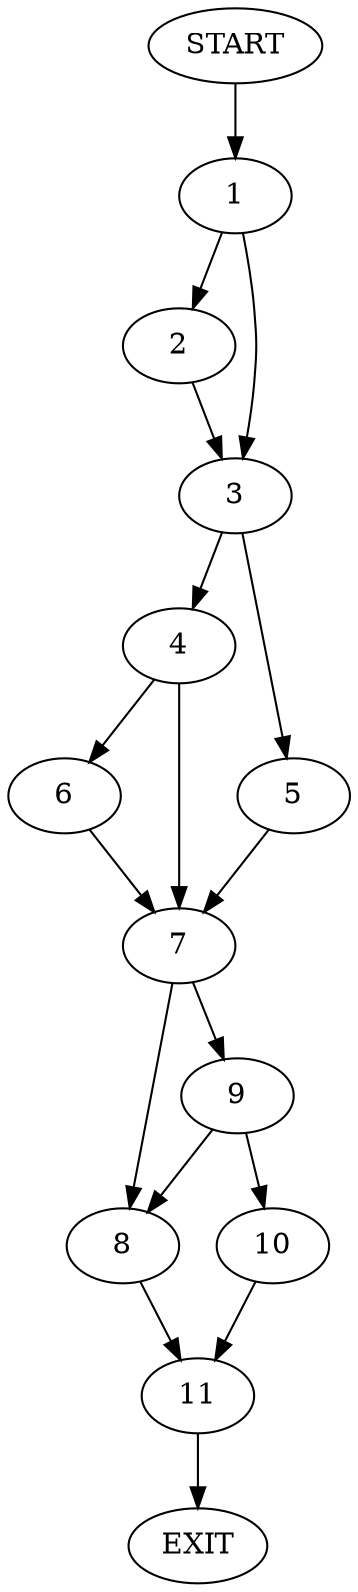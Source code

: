 digraph {
0 [label="START"]
12 [label="EXIT"]
0 -> 1
1 -> 2
1 -> 3
2 -> 3
3 -> 4
3 -> 5
4 -> 6
4 -> 7
5 -> 7
6 -> 7
7 -> 8
7 -> 9
9 -> 8
9 -> 10
8 -> 11
10 -> 11
11 -> 12
}
